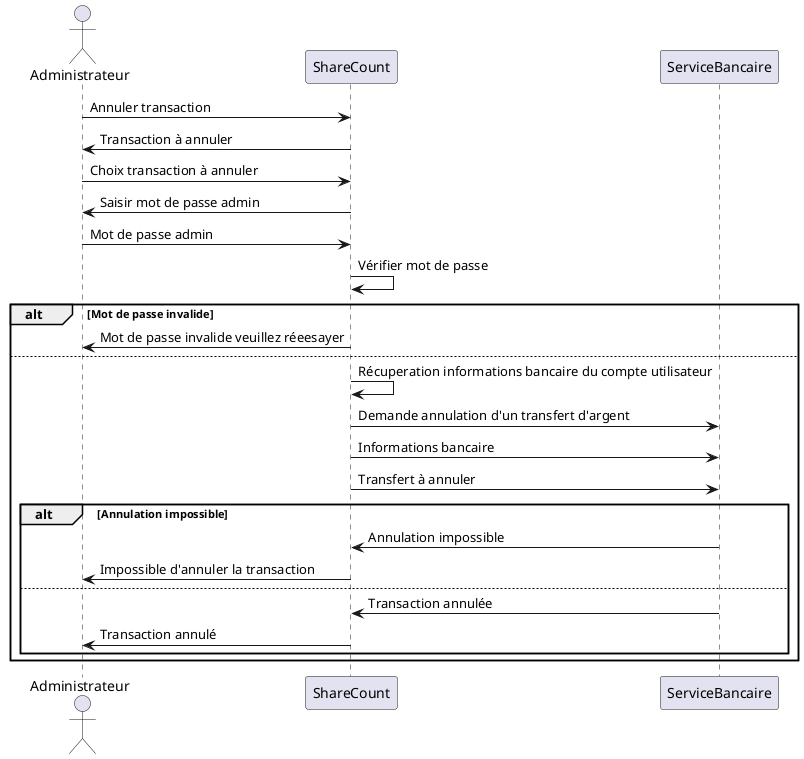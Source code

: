 @startuml
actor Administrateur as a
participant ShareCount as sc
participant ServiceBancaire as sb

a 	-> 	sc : Annuler transaction
a 	<- 	sc : Transaction à annuler
a 	-> 	sc : Choix transaction à annuler
a 	<- 	sc : Saisir mot de passe admin
a 	-> 	sc : Mot de passe admin
sc 	-> 	sc : Vérifier mot de passe
alt Mot de passe invalide
a 	<- 	sc : Mot de passe invalide veuillez réeesayer
else
sc 	-> 	sc : Récuperation informations bancaire du compte utilisateur
sc 	->	sb : Demande annulation d'un transfert d'argent
sc 	-> 	sb : Informations bancaire
sc 	->	sb : Transfert à annuler

alt Annulation impossible
sc 	<-	sb : Annulation impossible
a 	<- 	sc : Impossible d'annuler la transaction
else
sc 	<-	sb : Transaction annulée
a 	<- 	sc : Transaction annulé
end
end
@enduml